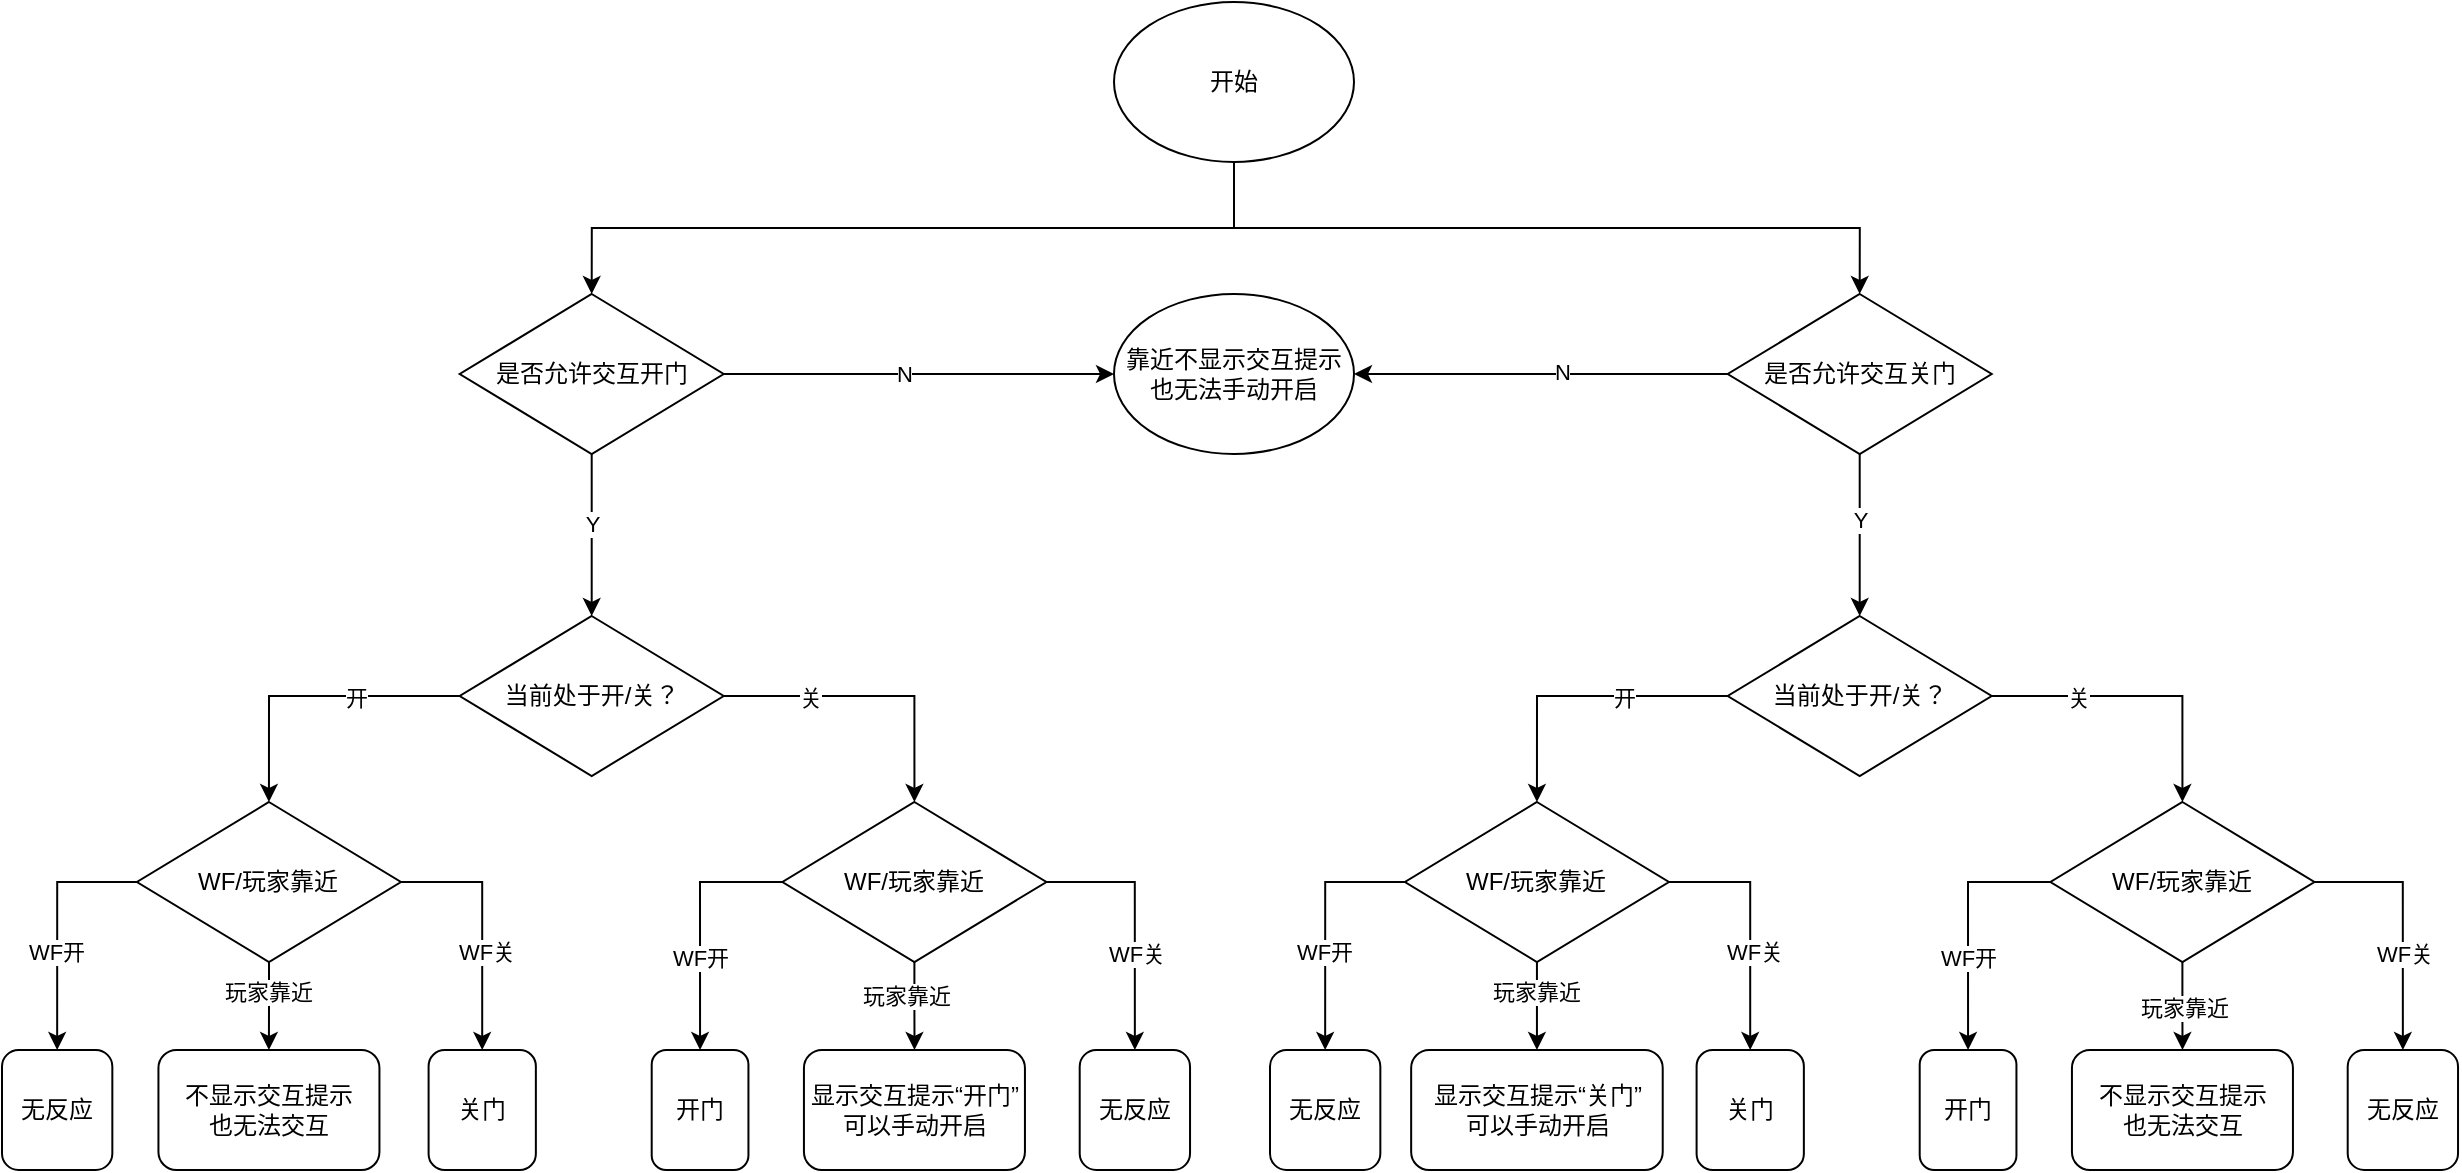 <mxfile version="22.0.8" type="github">
  <diagram name="第 1 页" id="EuBqh_oqPs6KqO-YiZT5">
    <mxGraphModel dx="2641" dy="1406" grid="0" gridSize="10" guides="1" tooltips="1" connect="1" arrows="1" fold="1" page="0" pageScale="1" pageWidth="827" pageHeight="1169" math="0" shadow="0">
      <root>
        <mxCell id="0" />
        <mxCell id="1" parent="0" />
        <mxCell id="u5RR9yo09rP_WizoRHIb-3" value="" style="edgeStyle=orthogonalEdgeStyle;rounded=0;orthogonalLoop=1;jettySize=auto;html=1;entryX=0.5;entryY=0;entryDx=0;entryDy=0;exitX=0.5;exitY=1;exitDx=0;exitDy=0;" parent="1" source="u5RR9yo09rP_WizoRHIb-1" target="u5RR9yo09rP_WizoRHIb-47" edge="1">
          <mxGeometry relative="1" as="geometry">
            <mxPoint x="250" y="210.0" as="targetPoint" />
          </mxGeometry>
        </mxCell>
        <mxCell id="u5RR9yo09rP_WizoRHIb-49" style="edgeStyle=orthogonalEdgeStyle;rounded=0;orthogonalLoop=1;jettySize=auto;html=1;exitX=0.5;exitY=1;exitDx=0;exitDy=0;entryX=0.5;entryY=0;entryDx=0;entryDy=0;" parent="1" source="u5RR9yo09rP_WizoRHIb-1" target="u5RR9yo09rP_WizoRHIb-48" edge="1">
          <mxGeometry relative="1" as="geometry" />
        </mxCell>
        <mxCell id="u5RR9yo09rP_WizoRHIb-1" value="开始" style="ellipse;whiteSpace=wrap;html=1;" parent="1" vertex="1">
          <mxGeometry x="114" y="-38" width="120" height="80" as="geometry" />
        </mxCell>
        <mxCell id="u5RR9yo09rP_WizoRHIb-10" value="靠近不显示交互提示&lt;br&gt;也无法手动开启" style="ellipse;whiteSpace=wrap;html=1;" parent="1" vertex="1">
          <mxGeometry x="114" y="108" width="120" height="80" as="geometry" />
        </mxCell>
        <mxCell id="u5RR9yo09rP_WizoRHIb-25" value="" style="edgeStyle=orthogonalEdgeStyle;rounded=0;orthogonalLoop=1;jettySize=auto;html=1;exitX=0;exitY=0.5;exitDx=0;exitDy=0;entryX=0.5;entryY=0;entryDx=0;entryDy=0;" parent="1" source="u5RR9yo09rP_WizoRHIb-16" target="u5RR9yo09rP_WizoRHIb-60" edge="1">
          <mxGeometry relative="1" as="geometry">
            <mxPoint x="-287.15" y="408" as="targetPoint" />
          </mxGeometry>
        </mxCell>
        <mxCell id="u5RR9yo09rP_WizoRHIb-69" value="开" style="edgeLabel;html=1;align=center;verticalAlign=middle;resizable=0;points=[];" parent="u5RR9yo09rP_WizoRHIb-25" vertex="1" connectable="0">
          <mxGeometry x="-0.291" y="1" relative="1" as="geometry">
            <mxPoint as="offset" />
          </mxGeometry>
        </mxCell>
        <mxCell id="u5RR9yo09rP_WizoRHIb-68" style="edgeStyle=orthogonalEdgeStyle;rounded=0;orthogonalLoop=1;jettySize=auto;html=1;exitX=1;exitY=0.5;exitDx=0;exitDy=0;entryX=0.5;entryY=0;entryDx=0;entryDy=0;" parent="1" source="u5RR9yo09rP_WizoRHIb-16" target="u5RR9yo09rP_WizoRHIb-67" edge="1">
          <mxGeometry relative="1" as="geometry" />
        </mxCell>
        <mxCell id="u5RR9yo09rP_WizoRHIb-76" value="关" style="edgeLabel;html=1;align=center;verticalAlign=middle;resizable=0;points=[];" parent="u5RR9yo09rP_WizoRHIb-68" vertex="1" connectable="0">
          <mxGeometry x="-0.43" y="-1" relative="1" as="geometry">
            <mxPoint as="offset" />
          </mxGeometry>
        </mxCell>
        <mxCell id="u5RR9yo09rP_WizoRHIb-16" value="当前处于开/关？" style="rhombus;whiteSpace=wrap;html=1;" parent="1" vertex="1">
          <mxGeometry x="-213.15" y="269" width="132" height="80" as="geometry" />
        </mxCell>
        <mxCell id="u5RR9yo09rP_WizoRHIb-43" value="无反应" style="rounded=1;whiteSpace=wrap;html=1;" parent="1" vertex="1">
          <mxGeometry x="-442" y="486" width="55.17" height="60" as="geometry" />
        </mxCell>
        <mxCell id="u5RR9yo09rP_WizoRHIb-58" style="edgeStyle=orthogonalEdgeStyle;rounded=0;orthogonalLoop=1;jettySize=auto;html=1;exitX=0.5;exitY=1;exitDx=0;exitDy=0;entryX=0.5;entryY=0;entryDx=0;entryDy=0;" parent="1" source="u5RR9yo09rP_WizoRHIb-47" target="u5RR9yo09rP_WizoRHIb-118" edge="1">
          <mxGeometry relative="1" as="geometry">
            <mxPoint x="341" y="269" as="targetPoint" />
          </mxGeometry>
        </mxCell>
        <mxCell id="u5RR9yo09rP_WizoRHIb-59" value="Y" style="edgeLabel;html=1;align=center;verticalAlign=middle;resizable=0;points=[];" parent="u5RR9yo09rP_WizoRHIb-58" vertex="1" connectable="0">
          <mxGeometry x="-0.288" y="2" relative="1" as="geometry">
            <mxPoint x="-2" y="4" as="offset" />
          </mxGeometry>
        </mxCell>
        <mxCell id="u5RR9yo09rP_WizoRHIb-47" value="是否允许交互关门" style="rhombus;whiteSpace=wrap;html=1;" parent="1" vertex="1">
          <mxGeometry x="420.85" y="108" width="132" height="80" as="geometry" />
        </mxCell>
        <mxCell id="u5RR9yo09rP_WizoRHIb-51" value="" style="edgeStyle=orthogonalEdgeStyle;rounded=0;orthogonalLoop=1;jettySize=auto;html=1;" parent="1" source="u5RR9yo09rP_WizoRHIb-48" target="u5RR9yo09rP_WizoRHIb-10" edge="1">
          <mxGeometry relative="1" as="geometry" />
        </mxCell>
        <mxCell id="u5RR9yo09rP_WizoRHIb-52" value="N" style="edgeLabel;html=1;align=center;verticalAlign=middle;resizable=0;points=[];" parent="u5RR9yo09rP_WizoRHIb-51" vertex="1" connectable="0">
          <mxGeometry x="-0.081" relative="1" as="geometry">
            <mxPoint as="offset" />
          </mxGeometry>
        </mxCell>
        <mxCell id="u5RR9yo09rP_WizoRHIb-54" style="edgeStyle=orthogonalEdgeStyle;rounded=0;orthogonalLoop=1;jettySize=auto;html=1;exitX=0.5;exitY=1;exitDx=0;exitDy=0;" parent="1" source="u5RR9yo09rP_WizoRHIb-48" target="u5RR9yo09rP_WizoRHIb-16" edge="1">
          <mxGeometry relative="1" as="geometry" />
        </mxCell>
        <mxCell id="u5RR9yo09rP_WizoRHIb-56" value="Y" style="edgeLabel;html=1;align=center;verticalAlign=middle;resizable=0;points=[];" parent="u5RR9yo09rP_WizoRHIb-54" vertex="1" connectable="0">
          <mxGeometry x="-0.856" relative="1" as="geometry">
            <mxPoint y="29" as="offset" />
          </mxGeometry>
        </mxCell>
        <mxCell id="u5RR9yo09rP_WizoRHIb-48" value="是否允许交互开门" style="rhombus;whiteSpace=wrap;html=1;" parent="1" vertex="1">
          <mxGeometry x="-213.15" y="108" width="132" height="80" as="geometry" />
        </mxCell>
        <mxCell id="u5RR9yo09rP_WizoRHIb-50" style="edgeStyle=orthogonalEdgeStyle;rounded=0;orthogonalLoop=1;jettySize=auto;html=1;exitX=0;exitY=0.5;exitDx=0;exitDy=0;entryX=1;entryY=0.5;entryDx=0;entryDy=0;" parent="1" source="u5RR9yo09rP_WizoRHIb-47" target="u5RR9yo09rP_WizoRHIb-10" edge="1">
          <mxGeometry relative="1" as="geometry" />
        </mxCell>
        <mxCell id="u5RR9yo09rP_WizoRHIb-53" value="N" style="edgeLabel;html=1;align=center;verticalAlign=middle;resizable=0;points=[];" parent="u5RR9yo09rP_WizoRHIb-50" vertex="1" connectable="0">
          <mxGeometry x="-0.106" y="-1" relative="1" as="geometry">
            <mxPoint as="offset" />
          </mxGeometry>
        </mxCell>
        <mxCell id="u5RR9yo09rP_WizoRHIb-61" style="edgeStyle=orthogonalEdgeStyle;rounded=0;orthogonalLoop=1;jettySize=auto;html=1;exitX=0;exitY=0.5;exitDx=0;exitDy=0;entryX=0.5;entryY=0;entryDx=0;entryDy=0;" parent="1" source="u5RR9yo09rP_WizoRHIb-60" target="u5RR9yo09rP_WizoRHIb-43" edge="1">
          <mxGeometry relative="1" as="geometry">
            <mxPoint x="-425.355" y="447.809" as="targetPoint" />
          </mxGeometry>
        </mxCell>
        <mxCell id="u5RR9yo09rP_WizoRHIb-78" value="WF开" style="edgeLabel;html=1;align=center;verticalAlign=middle;resizable=0;points=[];" parent="u5RR9yo09rP_WizoRHIb-61" vertex="1" connectable="0">
          <mxGeometry x="0.279" y="-1" relative="1" as="geometry">
            <mxPoint y="-4" as="offset" />
          </mxGeometry>
        </mxCell>
        <mxCell id="u5RR9yo09rP_WizoRHIb-81" style="edgeStyle=orthogonalEdgeStyle;rounded=0;orthogonalLoop=1;jettySize=auto;html=1;exitX=1;exitY=0.5;exitDx=0;exitDy=0;" parent="1" source="u5RR9yo09rP_WizoRHIb-60" target="u5RR9yo09rP_WizoRHIb-80" edge="1">
          <mxGeometry relative="1" as="geometry" />
        </mxCell>
        <mxCell id="u5RR9yo09rP_WizoRHIb-82" value="WF关" style="edgeLabel;html=1;align=center;verticalAlign=middle;resizable=0;points=[];" parent="u5RR9yo09rP_WizoRHIb-81" vertex="1" connectable="0">
          <mxGeometry x="-0.111" y="2" relative="1" as="geometry">
            <mxPoint y="20" as="offset" />
          </mxGeometry>
        </mxCell>
        <mxCell id="u5RR9yo09rP_WizoRHIb-83" value="" style="edgeStyle=orthogonalEdgeStyle;rounded=0;orthogonalLoop=1;jettySize=auto;html=1;" parent="1" source="u5RR9yo09rP_WizoRHIb-60" target="u5RR9yo09rP_WizoRHIb-65" edge="1">
          <mxGeometry relative="1" as="geometry" />
        </mxCell>
        <mxCell id="u5RR9yo09rP_WizoRHIb-84" value="玩家靠近" style="edgeLabel;html=1;align=center;verticalAlign=middle;resizable=0;points=[];" parent="u5RR9yo09rP_WizoRHIb-83" vertex="1" connectable="0">
          <mxGeometry x="-0.324" y="-1" relative="1" as="geometry">
            <mxPoint as="offset" />
          </mxGeometry>
        </mxCell>
        <mxCell id="u5RR9yo09rP_WizoRHIb-60" value="WF/玩家靠近" style="rhombus;whiteSpace=wrap;html=1;" parent="1" vertex="1">
          <mxGeometry x="-374.53" y="362" width="132" height="80" as="geometry" />
        </mxCell>
        <mxCell id="u5RR9yo09rP_WizoRHIb-65" value="不显示交互提示&lt;br&gt;也无法交互" style="rounded=1;whiteSpace=wrap;html=1;" parent="1" vertex="1">
          <mxGeometry x="-363.78" y="486" width="110.5" height="60" as="geometry" />
        </mxCell>
        <mxCell id="u5RR9yo09rP_WizoRHIb-85" value="" style="edgeStyle=orthogonalEdgeStyle;rounded=0;orthogonalLoop=1;jettySize=auto;html=1;" parent="1" source="u5RR9yo09rP_WizoRHIb-67" target="u5RR9yo09rP_WizoRHIb-74" edge="1">
          <mxGeometry relative="1" as="geometry" />
        </mxCell>
        <mxCell id="8EaNkNPe5WHarpM65g4N-2" value="玩家靠近" style="edgeLabel;html=1;align=center;verticalAlign=middle;resizable=0;points=[];" vertex="1" connectable="0" parent="u5RR9yo09rP_WizoRHIb-85">
          <mxGeometry x="-0.234" y="-4" relative="1" as="geometry">
            <mxPoint as="offset" />
          </mxGeometry>
        </mxCell>
        <mxCell id="u5RR9yo09rP_WizoRHIb-89" style="edgeStyle=orthogonalEdgeStyle;rounded=0;orthogonalLoop=1;jettySize=auto;html=1;exitX=1;exitY=0.5;exitDx=0;exitDy=0;entryX=0.5;entryY=0;entryDx=0;entryDy=0;" parent="1" source="u5RR9yo09rP_WizoRHIb-67" target="u5RR9yo09rP_WizoRHIb-88" edge="1">
          <mxGeometry relative="1" as="geometry" />
        </mxCell>
        <mxCell id="u5RR9yo09rP_WizoRHIb-90" value="WF关" style="edgeLabel;html=1;align=center;verticalAlign=middle;resizable=0;points=[];" parent="u5RR9yo09rP_WizoRHIb-89" vertex="1" connectable="0">
          <mxGeometry x="0.209" y="-2" relative="1" as="geometry">
            <mxPoint x="2" y="2" as="offset" />
          </mxGeometry>
        </mxCell>
        <mxCell id="u5RR9yo09rP_WizoRHIb-67" value="WF/玩家靠近" style="rhombus;whiteSpace=wrap;html=1;" parent="1" vertex="1">
          <mxGeometry x="-51.78" y="362" width="132" height="80" as="geometry" />
        </mxCell>
        <mxCell id="u5RR9yo09rP_WizoRHIb-70" style="edgeStyle=orthogonalEdgeStyle;rounded=0;orthogonalLoop=1;jettySize=auto;html=1;exitX=0;exitY=0.5;exitDx=0;exitDy=0;entryX=0.5;entryY=0;entryDx=0;entryDy=0;" parent="1" source="u5RR9yo09rP_WizoRHIb-67" target="u5RR9yo09rP_WizoRHIb-75" edge="1">
          <mxGeometry relative="1" as="geometry">
            <mxPoint x="-107.355" y="462.809" as="targetPoint" />
            <mxPoint x="-89.15" y="417" as="sourcePoint" />
          </mxGeometry>
        </mxCell>
        <mxCell id="u5RR9yo09rP_WizoRHIb-87" value="WF开" style="edgeLabel;html=1;align=center;verticalAlign=middle;resizable=0;points=[];" parent="u5RR9yo09rP_WizoRHIb-70" vertex="1" connectable="0">
          <mxGeometry x="0.26" relative="1" as="geometry">
            <mxPoint as="offset" />
          </mxGeometry>
        </mxCell>
        <mxCell id="u5RR9yo09rP_WizoRHIb-74" value="显示交互提示“开门”&lt;br&gt;可以手动开启" style="rounded=1;whiteSpace=wrap;html=1;" parent="1" vertex="1">
          <mxGeometry x="-41.03" y="486" width="110.5" height="60" as="geometry" />
        </mxCell>
        <mxCell id="u5RR9yo09rP_WizoRHIb-75" value="开门" style="rounded=1;whiteSpace=wrap;html=1;" parent="1" vertex="1">
          <mxGeometry x="-117.15" y="486" width="48.37" height="60" as="geometry" />
        </mxCell>
        <mxCell id="u5RR9yo09rP_WizoRHIb-80" value="关门" style="rounded=1;whiteSpace=wrap;html=1;" parent="1" vertex="1">
          <mxGeometry x="-228.7" y="486" width="53.63" height="60" as="geometry" />
        </mxCell>
        <mxCell id="u5RR9yo09rP_WizoRHIb-88" value="无反应" style="rounded=1;whiteSpace=wrap;html=1;" parent="1" vertex="1">
          <mxGeometry x="96.85" y="486" width="55.17" height="60" as="geometry" />
        </mxCell>
        <mxCell id="u5RR9yo09rP_WizoRHIb-114" value="" style="edgeStyle=orthogonalEdgeStyle;rounded=0;orthogonalLoop=1;jettySize=auto;html=1;exitX=0;exitY=0.5;exitDx=0;exitDy=0;entryX=0.5;entryY=0;entryDx=0;entryDy=0;" parent="1" source="u5RR9yo09rP_WizoRHIb-118" target="u5RR9yo09rP_WizoRHIb-126" edge="1">
          <mxGeometry relative="1" as="geometry">
            <mxPoint x="346.85" y="408" as="targetPoint" />
          </mxGeometry>
        </mxCell>
        <mxCell id="u5RR9yo09rP_WizoRHIb-115" value="开" style="edgeLabel;html=1;align=center;verticalAlign=middle;resizable=0;points=[];" parent="u5RR9yo09rP_WizoRHIb-114" vertex="1" connectable="0">
          <mxGeometry x="-0.291" y="1" relative="1" as="geometry">
            <mxPoint as="offset" />
          </mxGeometry>
        </mxCell>
        <mxCell id="u5RR9yo09rP_WizoRHIb-116" style="edgeStyle=orthogonalEdgeStyle;rounded=0;orthogonalLoop=1;jettySize=auto;html=1;exitX=1;exitY=0.5;exitDx=0;exitDy=0;entryX=0.5;entryY=0;entryDx=0;entryDy=0;" parent="1" source="u5RR9yo09rP_WizoRHIb-118" target="u5RR9yo09rP_WizoRHIb-131" edge="1">
          <mxGeometry relative="1" as="geometry" />
        </mxCell>
        <mxCell id="u5RR9yo09rP_WizoRHIb-117" value="关" style="edgeLabel;html=1;align=center;verticalAlign=middle;resizable=0;points=[];" parent="u5RR9yo09rP_WizoRHIb-116" vertex="1" connectable="0">
          <mxGeometry x="-0.43" y="-1" relative="1" as="geometry">
            <mxPoint as="offset" />
          </mxGeometry>
        </mxCell>
        <mxCell id="u5RR9yo09rP_WizoRHIb-118" value="当前处于开/关？" style="rhombus;whiteSpace=wrap;html=1;" parent="1" vertex="1">
          <mxGeometry x="420.85" y="269" width="132" height="80" as="geometry" />
        </mxCell>
        <mxCell id="u5RR9yo09rP_WizoRHIb-119" value="无反应" style="rounded=1;whiteSpace=wrap;html=1;" parent="1" vertex="1">
          <mxGeometry x="192" y="486" width="55.17" height="60" as="geometry" />
        </mxCell>
        <mxCell id="u5RR9yo09rP_WizoRHIb-120" style="edgeStyle=orthogonalEdgeStyle;rounded=0;orthogonalLoop=1;jettySize=auto;html=1;exitX=0;exitY=0.5;exitDx=0;exitDy=0;entryX=0.5;entryY=0;entryDx=0;entryDy=0;" parent="1" source="u5RR9yo09rP_WizoRHIb-126" target="u5RR9yo09rP_WizoRHIb-119" edge="1">
          <mxGeometry relative="1" as="geometry">
            <mxPoint x="208.645" y="447.809" as="targetPoint" />
          </mxGeometry>
        </mxCell>
        <mxCell id="u5RR9yo09rP_WizoRHIb-121" value="WF开" style="edgeLabel;html=1;align=center;verticalAlign=middle;resizable=0;points=[];" parent="u5RR9yo09rP_WizoRHIb-120" vertex="1" connectable="0">
          <mxGeometry x="0.279" y="-1" relative="1" as="geometry">
            <mxPoint y="-4" as="offset" />
          </mxGeometry>
        </mxCell>
        <mxCell id="u5RR9yo09rP_WizoRHIb-122" style="edgeStyle=orthogonalEdgeStyle;rounded=0;orthogonalLoop=1;jettySize=auto;html=1;exitX=1;exitY=0.5;exitDx=0;exitDy=0;" parent="1" source="u5RR9yo09rP_WizoRHIb-126" target="u5RR9yo09rP_WizoRHIb-136" edge="1">
          <mxGeometry relative="1" as="geometry" />
        </mxCell>
        <mxCell id="u5RR9yo09rP_WizoRHIb-123" value="WF关" style="edgeLabel;html=1;align=center;verticalAlign=middle;resizable=0;points=[];" parent="u5RR9yo09rP_WizoRHIb-122" vertex="1" connectable="0">
          <mxGeometry x="-0.111" y="2" relative="1" as="geometry">
            <mxPoint y="20" as="offset" />
          </mxGeometry>
        </mxCell>
        <mxCell id="u5RR9yo09rP_WizoRHIb-124" value="" style="edgeStyle=orthogonalEdgeStyle;rounded=0;orthogonalLoop=1;jettySize=auto;html=1;" parent="1" source="u5RR9yo09rP_WizoRHIb-126" target="u5RR9yo09rP_WizoRHIb-127" edge="1">
          <mxGeometry relative="1" as="geometry" />
        </mxCell>
        <mxCell id="u5RR9yo09rP_WizoRHIb-125" value="玩家靠近" style="edgeLabel;html=1;align=center;verticalAlign=middle;resizable=0;points=[];" parent="u5RR9yo09rP_WizoRHIb-124" vertex="1" connectable="0">
          <mxGeometry x="-0.324" y="-1" relative="1" as="geometry">
            <mxPoint as="offset" />
          </mxGeometry>
        </mxCell>
        <mxCell id="u5RR9yo09rP_WizoRHIb-126" value="WF/玩家靠近" style="rhombus;whiteSpace=wrap;html=1;" parent="1" vertex="1">
          <mxGeometry x="259.47" y="362" width="132" height="80" as="geometry" />
        </mxCell>
        <mxCell id="u5RR9yo09rP_WizoRHIb-127" value="显示交互提示“关门”&lt;br style=&quot;border-color: var(--border-color);&quot;&gt;可以手动开启" style="rounded=1;whiteSpace=wrap;html=1;" parent="1" vertex="1">
          <mxGeometry x="262.58" y="486" width="125.78" height="60" as="geometry" />
        </mxCell>
        <mxCell id="u5RR9yo09rP_WizoRHIb-128" value="" style="edgeStyle=orthogonalEdgeStyle;rounded=0;orthogonalLoop=1;jettySize=auto;html=1;" parent="1" source="u5RR9yo09rP_WizoRHIb-131" target="u5RR9yo09rP_WizoRHIb-134" edge="1">
          <mxGeometry relative="1" as="geometry" />
        </mxCell>
        <mxCell id="8EaNkNPe5WHarpM65g4N-3" value="玩家靠近" style="edgeLabel;html=1;align=center;verticalAlign=middle;resizable=0;points=[];" vertex="1" connectable="0" parent="u5RR9yo09rP_WizoRHIb-128">
          <mxGeometry x="0.043" relative="1" as="geometry">
            <mxPoint as="offset" />
          </mxGeometry>
        </mxCell>
        <mxCell id="u5RR9yo09rP_WizoRHIb-129" style="edgeStyle=orthogonalEdgeStyle;rounded=0;orthogonalLoop=1;jettySize=auto;html=1;exitX=1;exitY=0.5;exitDx=0;exitDy=0;entryX=0.5;entryY=0;entryDx=0;entryDy=0;" parent="1" source="u5RR9yo09rP_WizoRHIb-131" target="u5RR9yo09rP_WizoRHIb-137" edge="1">
          <mxGeometry relative="1" as="geometry" />
        </mxCell>
        <mxCell id="u5RR9yo09rP_WizoRHIb-130" value="WF关" style="edgeLabel;html=1;align=center;verticalAlign=middle;resizable=0;points=[];" parent="u5RR9yo09rP_WizoRHIb-129" vertex="1" connectable="0">
          <mxGeometry x="0.209" y="-2" relative="1" as="geometry">
            <mxPoint x="2" y="2" as="offset" />
          </mxGeometry>
        </mxCell>
        <mxCell id="u5RR9yo09rP_WizoRHIb-131" value="WF/玩家靠近" style="rhombus;whiteSpace=wrap;html=1;" parent="1" vertex="1">
          <mxGeometry x="582.22" y="362" width="132" height="80" as="geometry" />
        </mxCell>
        <mxCell id="u5RR9yo09rP_WizoRHIb-132" style="edgeStyle=orthogonalEdgeStyle;rounded=0;orthogonalLoop=1;jettySize=auto;html=1;exitX=0;exitY=0.5;exitDx=0;exitDy=0;entryX=0.5;entryY=0;entryDx=0;entryDy=0;" parent="1" source="u5RR9yo09rP_WizoRHIb-131" target="u5RR9yo09rP_WizoRHIb-135" edge="1">
          <mxGeometry relative="1" as="geometry">
            <mxPoint x="526.645" y="462.809" as="targetPoint" />
            <mxPoint x="544.85" y="417" as="sourcePoint" />
          </mxGeometry>
        </mxCell>
        <mxCell id="u5RR9yo09rP_WizoRHIb-133" value="WF开" style="edgeLabel;html=1;align=center;verticalAlign=middle;resizable=0;points=[];" parent="u5RR9yo09rP_WizoRHIb-132" vertex="1" connectable="0">
          <mxGeometry x="0.26" relative="1" as="geometry">
            <mxPoint as="offset" />
          </mxGeometry>
        </mxCell>
        <mxCell id="u5RR9yo09rP_WizoRHIb-134" value="不显示交互提示&lt;br style=&quot;border-color: var(--border-color);&quot;&gt;也无法交互" style="rounded=1;whiteSpace=wrap;html=1;" parent="1" vertex="1">
          <mxGeometry x="592.97" y="486" width="110.5" height="60" as="geometry" />
        </mxCell>
        <mxCell id="u5RR9yo09rP_WizoRHIb-135" value="开门" style="rounded=1;whiteSpace=wrap;html=1;" parent="1" vertex="1">
          <mxGeometry x="516.85" y="486" width="48.37" height="60" as="geometry" />
        </mxCell>
        <mxCell id="u5RR9yo09rP_WizoRHIb-136" value="关门" style="rounded=1;whiteSpace=wrap;html=1;" parent="1" vertex="1">
          <mxGeometry x="405.3" y="486" width="53.63" height="60" as="geometry" />
        </mxCell>
        <mxCell id="u5RR9yo09rP_WizoRHIb-137" value="无反应" style="rounded=1;whiteSpace=wrap;html=1;" parent="1" vertex="1">
          <mxGeometry x="730.85" y="486" width="55.17" height="60" as="geometry" />
        </mxCell>
      </root>
    </mxGraphModel>
  </diagram>
</mxfile>
